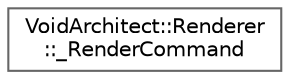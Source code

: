 digraph "Graphical Class Hierarchy"
{
 // LATEX_PDF_SIZE
  bgcolor="transparent";
  edge [fontname=Helvetica,fontsize=10,labelfontname=Helvetica,labelfontsize=10];
  node [fontname=Helvetica,fontsize=10,shape=box,height=0.2,width=0.4];
  rankdir="LR";
  Node0 [id="Node000000",label="VoidArchitect::Renderer\l::_RenderCommand",height=0.2,width=0.4,color="grey40", fillcolor="white", style="filled",URL="$class_void_architect_1_1_renderer_1_1___render_command.html",tooltip=" "];
}
